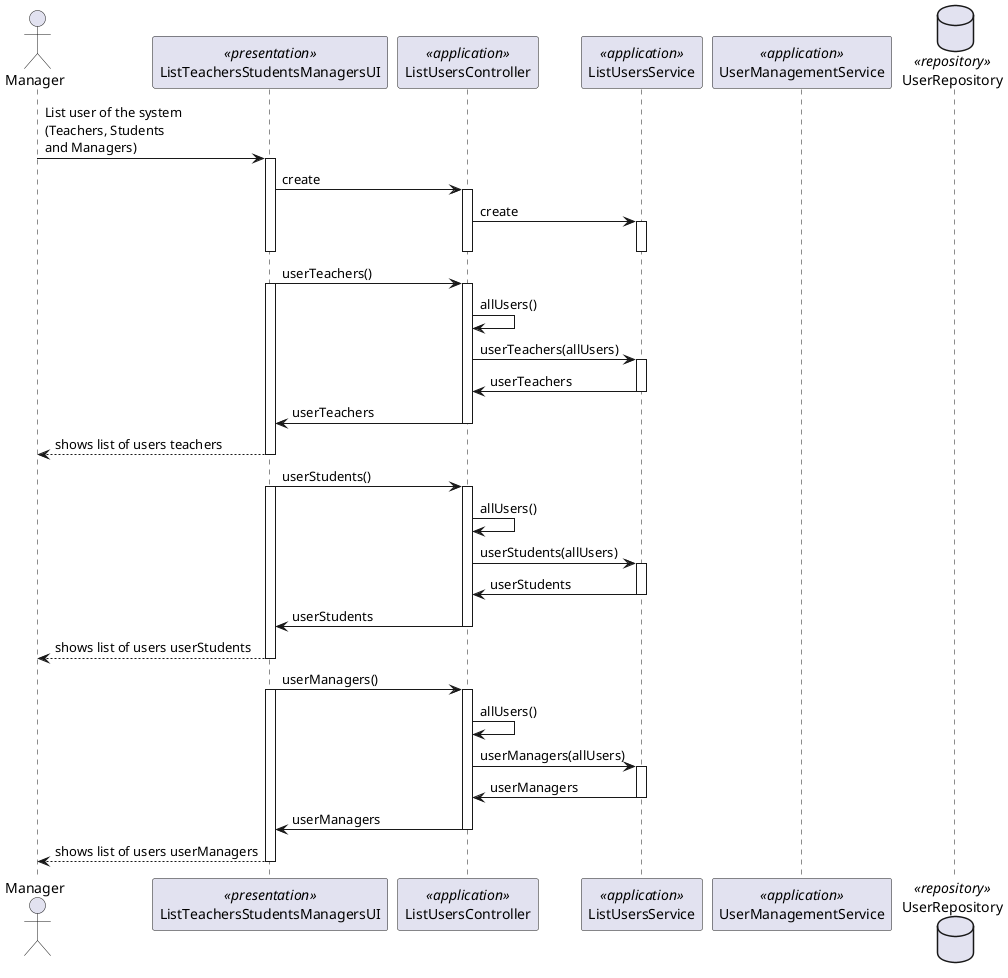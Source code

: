 @startuml
'http://plantuml.com/skinparam.html

actor Manager as Actor
participant ListTeachersStudentsManagersUI as UI <<presentation>>
participant ListUsersController as controller <<application>>
participant ListUsersService as lstservice <<application>>
participant UserManagementService as userservice <<application>>
database UserRepository as repo <<repository>>


Actor -> UI: List user of the system\n(Teachers, Students \nand Managers)
activate UI
    UI -> controller : create
    activate controller
        controller -> lstservice : create
        activate lstservice

        deactivate lstservice


deactivate UI


    deactivate controller
    UI -> controller : userTeachers()
activate UI
        activate controller

            controller -> controller : allUsers()
            controller -> lstservice : userTeachers(allUsers)
            activate lstservice
                lstservice -> controller : userTeachers

            deactivate lstservice

            controller -> UI: userTeachers
        deactivate controller

    UI --> Actor : shows list of users teachers
deactivate UI

    UI -> controller : userStudents()
    activate UI
            activate controller

                controller -> controller : allUsers()
                controller -> lstservice : userStudents(allUsers)
                activate lstservice
                    lstservice -> controller : userStudents

                deactivate lstservice

                controller -> UI: userStudents
            deactivate controller

        UI --> Actor : shows list of users userStudents
    deactivate UI

    UI -> controller : userManagers()
        activate UI
                activate controller

                    controller -> controller : allUsers()
                    controller -> lstservice : userManagers(allUsers)
                    activate lstservice
                        lstservice -> controller : userManagers

                    deactivate lstservice

                    controller -> UI: userManagers
                deactivate controller

            UI --> Actor : shows list of users userManagers
        deactivate UI


deactivate UI
@enduml